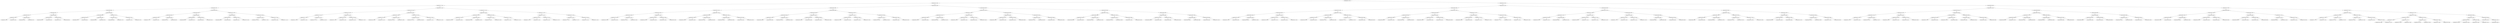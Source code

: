 digraph G{
596605006 [label="Node{data=[2971, 2971]}"]
596605006 -> 1847945960
1847945960 [label="Node{data=[2182, 2182]}"]
1847945960 -> 2043692904
2043692904 [label="Node{data=[1412, 1412]}"]
2043692904 -> 335027267
335027267 [label="Node{data=[876, 876]}"]
335027267 -> 1273846650
1273846650 [label="Node{data=[860, 860]}"]
1273846650 -> 240782021
240782021 [label="Node{data=[852, 852]}"]
240782021 -> 1976235873
1976235873 [label="Node{data=[818, 818]}"]
1976235873 -> 637794207
637794207 [label="Node{data=[785, 785]}"]
637794207 -> 118771374
118771374 [label="Node{data=[756, 756]}"]
637794207 -> 1497784491
1497784491 [label="Node{data=[799, 799]}"]
1976235873 -> 2073421085
2073421085 [label="Node{data=[850, 850]}"]
2073421085 -> 1108560639
1108560639 [label="Node{data=[849, 849]}"]
2073421085 -> 1742146861
1742146861 [label="Node{data=[851, 851]}"]
240782021 -> 234781252
234781252 [label="Node{data=[856, 856]}"]
234781252 -> 1494731755
1494731755 [label="Node{data=[854, 854]}"]
1494731755 -> 17512068
17512068 [label="Node{data=[853, 853]}"]
1494731755 -> 1584066029
1584066029 [label="Node{data=[855, 855]}"]
234781252 -> 548962366
548962366 [label="Node{data=[858, 858]}"]
548962366 -> 1192714065
1192714065 [label="Node{data=[857, 857]}"]
548962366 -> 535883297
535883297 [label="Node{data=[859, 859]}"]
1273846650 -> 377257399
377257399 [label="Node{data=[868, 868]}"]
377257399 -> 1914811958
1914811958 [label="Node{data=[864, 864]}"]
1914811958 -> 263295732
263295732 [label="Node{data=[862, 862]}"]
263295732 -> 388555973
388555973 [label="Node{data=[861, 861]}"]
263295732 -> 1649189458
1649189458 [label="Node{data=[863, 863]}"]
1914811958 -> 488847403
488847403 [label="Node{data=[866, 866]}"]
488847403 -> 503725897
503725897 [label="Node{data=[865, 865]}"]
488847403 -> 1322839680
1322839680 [label="Node{data=[867, 867]}"]
377257399 -> 1233226555
1233226555 [label="Node{data=[872, 872]}"]
1233226555 -> 1306984512
1306984512 [label="Node{data=[870, 870]}"]
1306984512 -> 1656001218
1656001218 [label="Node{data=[869, 869]}"]
1306984512 -> 1804721402
1804721402 [label="Node{data=[871, 871]}"]
1233226555 -> 772557536
772557536 [label="Node{data=[874, 874]}"]
772557536 -> 1528609377
1528609377 [label="Node{data=[873, 873]}"]
772557536 -> 502796610
502796610 [label="Node{data=[875, 875]}"]
335027267 -> 2028697611
2028697611 [label="Node{data=[892, 892]}"]
2028697611 -> 880572092
880572092 [label="Node{data=[884, 884]}"]
880572092 -> 168627680
168627680 [label="Node{data=[880, 880]}"]
168627680 -> 1461874658
1461874658 [label="Node{data=[878, 878]}"]
1461874658 -> 1957330477
1957330477 [label="Node{data=[877, 877]}"]
1461874658 -> 599011218
599011218 [label="Node{data=[879, 879]}"]
168627680 -> 1093948425
1093948425 [label="Node{data=[882, 882]}"]
1093948425 -> 95256242
95256242 [label="Node{data=[881, 881]}"]
1093948425 -> 584131388
584131388 [label="Node{data=[883, 883]}"]
880572092 -> 538656843
538656843 [label="Node{data=[888, 888]}"]
538656843 -> 1131207773
1131207773 [label="Node{data=[886, 886]}"]
1131207773 -> 769286764
769286764 [label="Node{data=[885, 885]}"]
1131207773 -> 104430632
104430632 [label="Node{data=[887, 887]}"]
538656843 -> 2086301116
2086301116 [label="Node{data=[890, 890]}"]
2086301116 -> 1509017694
1509017694 [label="Node{data=[889, 889]}"]
2086301116 -> 658905102
658905102 [label="Node{data=[891, 891]}"]
2028697611 -> 1792272626
1792272626 [label="Node{data=[1404, 1404]}"]
1792272626 -> 1170952089
1170952089 [label="Node{data=[896, 896]}"]
1170952089 -> 305126470
305126470 [label="Node{data=[894, 894]}"]
305126470 -> 87957605
87957605 [label="Node{data=[893, 893]}"]
305126470 -> 1893715016
1893715016 [label="Node{data=[895, 895]}"]
1170952089 -> 1878520397
1878520397 [label="Node{data=[912, 912]}"]
1878520397 -> 64409113
64409113 [label="Node{data=[897, 897]}"]
1878520397 -> 1998584590
1998584590 [label="Node{data=[1379, 1379]}"]
1792272626 -> 2032981033
2032981033 [label="Node{data=[1408, 1408]}"]
2032981033 -> 689513691
689513691 [label="Node{data=[1406, 1406]}"]
689513691 -> 470450663
470450663 [label="Node{data=[1405, 1405]}"]
689513691 -> 348511971
348511971 [label="Node{data=[1407, 1407]}"]
2032981033 -> 190307790
190307790 [label="Node{data=[1410, 1410]}"]
190307790 -> 1804078979
1804078979 [label="Node{data=[1409, 1409]}"]
190307790 -> 591773356
591773356 [label="Node{data=[1411, 1411]}"]
2043692904 -> 432889569
432889569 [label="Node{data=[1514, 1514]}"]
432889569 -> 742476219
742476219 [label="Node{data=[1428, 1428]}"]
742476219 -> 127840167
127840167 [label="Node{data=[1420, 1420]}"]
127840167 -> 161530150
161530150 [label="Node{data=[1416, 1416]}"]
161530150 -> 2062138533
2062138533 [label="Node{data=[1414, 1414]}"]
2062138533 -> 1556299474
1556299474 [label="Node{data=[1413, 1413]}"]
2062138533 -> 785535354
785535354 [label="Node{data=[1415, 1415]}"]
161530150 -> 569642103
569642103 [label="Node{data=[1418, 1418]}"]
569642103 -> 374308984
374308984 [label="Node{data=[1417, 1417]}"]
569642103 -> 1405032909
1405032909 [label="Node{data=[1419, 1419]}"]
127840167 -> 1868225345
1868225345 [label="Node{data=[1424, 1424]}"]
1868225345 -> 1858925929
1858925929 [label="Node{data=[1422, 1422]}"]
1858925929 -> 82506888
82506888 [label="Node{data=[1421, 1421]}"]
1858925929 -> 800126121
800126121 [label="Node{data=[1423, 1423]}"]
1868225345 -> 378118861
378118861 [label="Node{data=[1426, 1426]}"]
378118861 -> 535259848
535259848 [label="Node{data=[1425, 1425]}"]
378118861 -> 1291485960
1291485960 [label="Node{data=[1427, 1427]}"]
742476219 -> 1682387842
1682387842 [label="Node{data=[1436, 1436]}"]
1682387842 -> 1057188365
1057188365 [label="Node{data=[1432, 1432]}"]
1057188365 -> 454485519
454485519 [label="Node{data=[1430, 1430]}"]
454485519 -> 65848486
65848486 [label="Node{data=[1429, 1429]}"]
454485519 -> 1584020602
1584020602 [label="Node{data=[1431, 1431]}"]
1057188365 -> 2057135800
2057135800 [label="Node{data=[1434, 1434]}"]
2057135800 -> 1444397434
1444397434 [label="Node{data=[1433, 1433]}"]
2057135800 -> 867956458
867956458 [label="Node{data=[1435, 1435]}"]
1682387842 -> 1010668811
1010668811 [label="Node{data=[1510, 1510]}"]
1010668811 -> 763665554
763665554 [label="Node{data=[1438, 1438]}"]
763665554 -> 1165005897
1165005897 [label="Node{data=[1437, 1437]}"]
763665554 -> 697312939
697312939 [label="Node{data=[1439, 1439]}"]
1010668811 -> 2044033887
2044033887 [label="Node{data=[1512, 1512]}"]
2044033887 -> 1891371259
1891371259 [label="Node{data=[1511, 1511]}"]
2044033887 -> 825170041
825170041 [label="Node{data=[1513, 1513]}"]
432889569 -> 421713289
421713289 [label="Node{data=[2113, 2113]}"]
421713289 -> 1266637425
1266637425 [label="Node{data=[2105, 2105]}"]
1266637425 -> 1536456757
1536456757 [label="Node{data=[2018, 2018]}"]
1536456757 -> 313610222
313610222 [label="Node{data=[1974, 1974]}"]
313610222 -> 489705132
489705132 [label="Node{data=[1533, 1533]}"]
313610222 -> 741155753
741155753 [label="Node{data=[2004, 2004]}"]
1536456757 -> 1417716681
1417716681 [label="Node{data=[2069, 2069]}"]
1417716681 -> 1280723080
1280723080 [label="Node{data=[2035, 2035]}"]
1417716681 -> 1393310336
1393310336 [label="Node{data=[2087, 2087]}"]
1266637425 -> 377060131
377060131 [label="Node{data=[2109, 2109]}"]
377060131 -> 1194728654
1194728654 [label="Node{data=[2107, 2107]}"]
1194728654 -> 962203304
962203304 [label="Node{data=[2106, 2106]}"]
1194728654 -> 187755321
187755321 [label="Node{data=[2108, 2108]}"]
377060131 -> 1456290079
1456290079 [label="Node{data=[2111, 2111]}"]
1456290079 -> 569024356
569024356 [label="Node{data=[2110, 2110]}"]
1456290079 -> 1210907327
1210907327 [label="Node{data=[2112, 2112]}"]
421713289 -> 1145678240
1145678240 [label="Node{data=[2174, 2174]}"]
1145678240 -> 2079553015
2079553015 [label="Node{data=[2117, 2117]}"]
2079553015 -> 244831314
244831314 [label="Node{data=[2115, 2115]}"]
244831314 -> 566308413
566308413 [label="Node{data=[2114, 2114]}"]
244831314 -> 676108044
676108044 [label="Node{data=[2116, 2116]}"]
2079553015 -> 1223689023
1223689023 [label="Node{data=[2167, 2167]}"]
1223689023 -> 2020961079
2020961079 [label="Node{data=[2140, 2140]}"]
1223689023 -> 1349325506
1349325506 [label="Node{data=[2173, 2173]}"]
1145678240 -> 483724084
483724084 [label="Node{data=[2178, 2178]}"]
483724084 -> 1416890986
1416890986 [label="Node{data=[2176, 2176]}"]
1416890986 -> 126611200
126611200 [label="Node{data=[2175, 2175]}"]
1416890986 -> 1070077489
1070077489 [label="Node{data=[2177, 2177]}"]
483724084 -> 191899223
191899223 [label="Node{data=[2180, 2180]}"]
191899223 -> 2133019145
2133019145 [label="Node{data=[2179, 2179]}"]
191899223 -> 663243010
663243010 [label="Node{data=[2181, 2181]}"]
1847945960 -> 1477360220
1477360220 [label="Node{data=[2803, 2803]}"]
1477360220 -> 1380347284
1380347284 [label="Node{data=[2295, 2295]}"]
1380347284 -> 936384215
936384215 [label="Node{data=[2251, 2251]}"]
936384215 -> 1391827318
1391827318 [label="Node{data=[2243, 2243]}"]
1391827318 -> 2130973998
2130973998 [label="Node{data=[2186, 2186]}"]
2130973998 -> 508558743
508558743 [label="Node{data=[2184, 2184]}"]
508558743 -> 689845799
689845799 [label="Node{data=[2183, 2183]}"]
508558743 -> 1474176091
1474176091 [label="Node{data=[2185, 2185]}"]
2130973998 -> 137164523
137164523 [label="Node{data=[2241, 2241]}"]
137164523 -> 1777205564
1777205564 [label="Node{data=[2214, 2214]}"]
137164523 -> 832159016
832159016 [label="Node{data=[2242, 2242]}"]
1391827318 -> 390314940
390314940 [label="Node{data=[2247, 2247]}"]
390314940 -> 2016906257
2016906257 [label="Node{data=[2245, 2245]}"]
2016906257 -> 1632212426
1632212426 [label="Node{data=[2244, 2244]}"]
2016906257 -> 499455030
499455030 [label="Node{data=[2246, 2246]}"]
390314940 -> 391234153
391234153 [label="Node{data=[2249, 2249]}"]
391234153 -> 1396867990
1396867990 [label="Node{data=[2248, 2248]}"]
391234153 -> 2122890225
2122890225 [label="Node{data=[2250, 2250]}"]
936384215 -> 1264149682
1264149682 [label="Node{data=[2287, 2287]}"]
1264149682 -> 1375905082
1375905082 [label="Node{data=[2255, 2255]}"]
1375905082 -> 362529503
362529503 [label="Node{data=[2253, 2253]}"]
362529503 -> 779596974
779596974 [label="Node{data=[2252, 2252]}"]
362529503 -> 780876070
780876070 [label="Node{data=[2254, 2254]}"]
1375905082 -> 1776775864
1776775864 [label="Node{data=[2285, 2285]}"]
1776775864 -> 572643425
572643425 [label="Node{data=[2256, 2256]}"]
1776775864 -> 828430927
828430927 [label="Node{data=[2286, 2286]}"]
1264149682 -> 1188403020
1188403020 [label="Node{data=[2291, 2291]}"]
1188403020 -> 343232412
343232412 [label="Node{data=[2289, 2289]}"]
343232412 -> 943423395
943423395 [label="Node{data=[2288, 2288]}"]
343232412 -> 264140873
264140873 [label="Node{data=[2290, 2290]}"]
1188403020 -> 1706815749
1706815749 [label="Node{data=[2293, 2293]}"]
1706815749 -> 1527532417
1527532417 [label="Node{data=[2292, 2292]}"]
1706815749 -> 950657316
950657316 [label="Node{data=[2294, 2294]}"]
1380347284 -> 1151969864
1151969864 [label="Node{data=[2569, 2569]}"]
1151969864 -> 2124433409
2124433409 [label="Node{data=[2353, 2353]}"]
2124433409 -> 1204376599
1204376599 [label="Node{data=[2299, 2299]}"]
1204376599 -> 807288075
807288075 [label="Node{data=[2297, 2297]}"]
807288075 -> 971778730
971778730 [label="Node{data=[2296, 2296]}"]
807288075 -> 1165004246
1165004246 [label="Node{data=[2298, 2298]}"]
1204376599 -> 1209270403
1209270403 [label="Node{data=[2351, 2351]}"]
1209270403 -> 153328367
153328367 [label="Node{data=[2300, 2300]}"]
1209270403 -> 1371686939
1371686939 [label="Node{data=[2352, 2352]}"]
2124433409 -> 270365128
270365128 [label="Node{data=[2357, 2357]}"]
270365128 -> 2028305232
2028305232 [label="Node{data=[2355, 2355]}"]
2028305232 -> 1837396545
1837396545 [label="Node{data=[2354, 2354]}"]
2028305232 -> 784690554
784690554 [label="Node{data=[2356, 2356]}"]
270365128 -> 1437456987
1437456987 [label="Node{data=[2359, 2359]}"]
1437456987 -> 104928325
104928325 [label="Node{data=[2358, 2358]}"]
1437456987 -> 1209624758
1209624758 [label="Node{data=[2360, 2360]}"]
1151969864 -> 1295147634
1295147634 [label="Node{data=[2765, 2765]}"]
1295147634 -> 1987450509
1987450509 [label="Node{data=[2761, 2761]}"]
1987450509 -> 2015086394
2015086394 [label="Node{data=[2759, 2759]}"]
2015086394 -> 2068077655
2068077655 [label="Node{data=[2758, 2758]}"]
2015086394 -> 633049279
633049279 [label="Node{data=[2760, 2760]}"]
1987450509 -> 1673472251
1673472251 [label="Node{data=[2763, 2763]}"]
1673472251 -> 1169883553
1169883553 [label="Node{data=[2762, 2762]}"]
1673472251 -> 482630565
482630565 [label="Node{data=[2764, 2764]}"]
1295147634 -> 1694699242
1694699242 [label="Node{data=[2769, 2769]}"]
1694699242 -> 2145458753
2145458753 [label="Node{data=[2767, 2767]}"]
2145458753 -> 1649064469
1649064469 [label="Node{data=[2766, 2766]}"]
2145458753 -> 1550699658
1550699658 [label="Node{data=[2768, 2768]}"]
1694699242 -> 568655283
568655283 [label="Node{data=[2801, 2801]}"]
568655283 -> 1444993244
1444993244 [label="Node{data=[2800, 2800]}"]
568655283 -> 1628260895
1628260895 [label="Node{data=[2802, 2802]}"]
1477360220 -> 1404490536
1404490536 [label="Node{data=[2885, 2885]}"]
1404490536 -> 1438229896
1438229896 [label="Node{data=[2819, 2819]}"]
1438229896 -> 93282779
93282779 [label="Node{data=[2811, 2811]}"]
93282779 -> 249138887
249138887 [label="Node{data=[2807, 2807]}"]
249138887 -> 1804809127
1804809127 [label="Node{data=[2805, 2805]}"]
1804809127 -> 1931366072
1931366072 [label="Node{data=[2804, 2804]}"]
1804809127 -> 232880313
232880313 [label="Node{data=[2806, 2806]}"]
249138887 -> 1334599796
1334599796 [label="Node{data=[2809, 2809]}"]
1334599796 -> 1030781993
1030781993 [label="Node{data=[2808, 2808]}"]
1334599796 -> 1016766129
1016766129 [label="Node{data=[2810, 2810]}"]
93282779 -> 985144619
985144619 [label="Node{data=[2815, 2815]}"]
985144619 -> 379274696
379274696 [label="Node{data=[2813, 2813]}"]
379274696 -> 682942982
682942982 [label="Node{data=[2812, 2812]}"]
379274696 -> 1085509303
1085509303 [label="Node{data=[2814, 2814]}"]
985144619 -> 983073487
983073487 [label="Node{data=[2817, 2817]}"]
983073487 -> 1994466641
1994466641 [label="Node{data=[2816, 2816]}"]
983073487 -> 2034916697
2034916697 [label="Node{data=[2818, 2818]}"]
1438229896 -> 634430193
634430193 [label="Node{data=[2846, 2846]}"]
634430193 -> 1528877694
1528877694 [label="Node{data=[2823, 2823]}"]
1528877694 -> 613728230
613728230 [label="Node{data=[2821, 2821]}"]
613728230 -> 253726392
253726392 [label="Node{data=[2820, 2820]}"]
613728230 -> 796418688
796418688 [label="Node{data=[2822, 2822]}"]
1528877694 -> 1922491955
1922491955 [label="Node{data=[2825, 2825]}"]
1922491955 -> 1937513480
1937513480 [label="Node{data=[2824, 2824]}"]
1922491955 -> 15021713
15021713 [label="Node{data=[2839, 2839]}"]
634430193 -> 1826957423
1826957423 [label="Node{data=[2881, 2881]}"]
1826957423 -> 688385214
688385214 [label="Node{data=[2879, 2879]}"]
688385214 -> 973617610
973617610 [label="Node{data=[2878, 2878]}"]
688385214 -> 334549412
334549412 [label="Node{data=[2880, 2880]}"]
1826957423 -> 1452488165
1452488165 [label="Node{data=[2883, 2883]}"]
1452488165 -> 1080508821
1080508821 [label="Node{data=[2882, 2882]}"]
1452488165 -> 1004205626
1004205626 [label="Node{data=[2884, 2884]}"]
1404490536 -> 783445268
783445268 [label="Node{data=[2925, 2925]}"]
783445268 -> 1631672634
1631672634 [label="Node{data=[2917, 2917]}"]
1631672634 -> 466671470
466671470 [label="Node{data=[2889, 2889]}"]
466671470 -> 2010614024
2010614024 [label="Node{data=[2887, 2887]}"]
2010614024 -> 1244692523
1244692523 [label="Node{data=[2886, 2886]}"]
2010614024 -> 567515358
567515358 [label="Node{data=[2888, 2888]}"]
466671470 -> 1017462829
1017462829 [label="Node{data=[2915, 2915]}"]
1017462829 -> 2003894648
2003894648 [label="Node{data=[2890, 2890]}"]
1017462829 -> 957281893
957281893 [label="Node{data=[2916, 2916]}"]
1631672634 -> 69639410
69639410 [label="Node{data=[2921, 2921]}"]
69639410 -> 303300723
303300723 [label="Node{data=[2919, 2919]}"]
303300723 -> 1829878152
1829878152 [label="Node{data=[2918, 2918]}"]
303300723 -> 593680273
593680273 [label="Node{data=[2920, 2920]}"]
69639410 -> 320015875
320015875 [label="Node{data=[2923, 2923]}"]
320015875 -> 565609354
565609354 [label="Node{data=[2922, 2922]}"]
320015875 -> 1099674573
1099674573 [label="Node{data=[2924, 2924]}"]
783445268 -> 1960852018
1960852018 [label="Node{data=[2963, 2963]}"]
1960852018 -> 2131251643
2131251643 [label="Node{data=[2959, 2959]}"]
2131251643 -> 1790387971
1790387971 [label="Node{data=[2927, 2927]}"]
1790387971 -> 1992221763
1992221763 [label="Node{data=[2926, 2926]}"]
1790387971 -> 58355980
58355980 [label="Node{data=[2928, 2928]}"]
2131251643 -> 1052929361
1052929361 [label="Node{data=[2961, 2961]}"]
1052929361 -> 1839123125
1839123125 [label="Node{data=[2960, 2960]}"]
1052929361 -> 1820567481
1820567481 [label="Node{data=[2962, 2962]}"]
1960852018 -> 1008818484
1008818484 [label="Node{data=[2967, 2967]}"]
1008818484 -> 287572740
287572740 [label="Node{data=[2965, 2965]}"]
287572740 -> 175417591
175417591 [label="Node{data=[2964, 2964]}"]
287572740 -> 2067490927
2067490927 [label="Node{data=[2966, 2966]}"]
1008818484 -> 1298495173
1298495173 [label="Node{data=[2969, 2969]}"]
1298495173 -> 2087219278
2087219278 [label="Node{data=[2968, 2968]}"]
1298495173 -> 1400130596
1400130596 [label="Node{data=[2970, 2970]}"]
596605006 -> 1940667957
1940667957 [label="Node{data=[5410, 5410]}"]
1940667957 -> 362397147
362397147 [label="Node{data=[3784, 3784]}"]
362397147 -> 718030118
718030118 [label="Node{data=[3395, 3395]}"]
718030118 -> 1537751351
1537751351 [label="Node{data=[3162, 3162]}"]
1537751351 -> 1239939553
1239939553 [label="Node{data=[3059, 3059]}"]
1239939553 -> 298377827
298377827 [label="Node{data=[2992, 2992]}"]
298377827 -> 1499820041
1499820041 [label="Node{data=[2973, 2973]}"]
1499820041 -> 1126079379
1126079379 [label="Node{data=[2972, 2972]}"]
1499820041 -> 893405920
893405920 [label="Node{data=[2982, 2982]}"]
298377827 -> 1674407377
1674407377 [label="Node{data=[3026, 3026]}"]
1674407377 -> 291159193
291159193 [label="Node{data=[2999, 2999]}"]
1674407377 -> 640646946
640646946 [label="Node{data=[3040, 3040]}"]
1239939553 -> 286209613
286209613 [label="Node{data=[3158, 3158]}"]
286209613 -> 430203480
430203480 [label="Node{data=[3142, 3142]}"]
430203480 -> 1574878081
1574878081 [label="Node{data=[3126, 3126]}"]
430203480 -> 13961591
13961591 [label="Node{data=[3157, 3157]}"]
286209613 -> 1753283198
1753283198 [label="Node{data=[3160, 3160]}"]
1753283198 -> 1384965012
1384965012 [label="Node{data=[3159, 3159]}"]
1753283198 -> 2049329399
2049329399 [label="Node{data=[3161, 3161]}"]
1537751351 -> 1385195637
1385195637 [label="Node{data=[3170, 3170]}"]
1385195637 -> 1034697555
1034697555 [label="Node{data=[3166, 3166]}"]
1034697555 -> 143257393
143257393 [label="Node{data=[3164, 3164]}"]
143257393 -> 1084256039
1084256039 [label="Node{data=[3163, 3163]}"]
143257393 -> 295855238
295855238 [label="Node{data=[3165, 3165]}"]
1034697555 -> 1300804418
1300804418 [label="Node{data=[3168, 3168]}"]
1300804418 -> 180301221
180301221 [label="Node{data=[3167, 3167]}"]
1300804418 -> 1235595906
1235595906 [label="Node{data=[3169, 3169]}"]
1385195637 -> 1260480868
1260480868 [label="Node{data=[3391, 3391]}"]
1260480868 -> 1127993825
1127993825 [label="Node{data=[3172, 3172]}"]
1127993825 -> 815402534
815402534 [label="Node{data=[3171, 3171]}"]
1127993825 -> 1422891797
1422891797 [label="Node{data=[3173, 3173]}"]
1260480868 -> 350597793
350597793 [label="Node{data=[3393, 3393]}"]
350597793 -> 164420869
164420869 [label="Node{data=[3392, 3392]}"]
350597793 -> 1774655780
1774655780 [label="Node{data=[3394, 3394]}"]
718030118 -> 1106784314
1106784314 [label="Node{data=[3497, 3497]}"]
1106784314 -> 2024927774
2024927774 [label="Node{data=[3489, 3489]}"]
2024927774 -> 393882872
393882872 [label="Node{data=[3485, 3485]}"]
393882872 -> 1176832266
1176832266 [label="Node{data=[3483, 3483]}"]
1176832266 -> 1188857876
1188857876 [label="Node{data=[3465, 3465]}"]
1176832266 -> 822780883
822780883 [label="Node{data=[3484, 3484]}"]
393882872 -> 2001814758
2001814758 [label="Node{data=[3487, 3487]}"]
2001814758 -> 433221215
433221215 [label="Node{data=[3486, 3486]}"]
2001814758 -> 1005377881
1005377881 [label="Node{data=[3488, 3488]}"]
2024927774 -> 1595728332
1595728332 [label="Node{data=[3493, 3493]}"]
1595728332 -> 571992253
571992253 [label="Node{data=[3491, 3491]}"]
571992253 -> 675142198
675142198 [label="Node{data=[3490, 3490]}"]
571992253 -> 1975974009
1975974009 [label="Node{data=[3492, 3492]}"]
1595728332 -> 1298949516
1298949516 [label="Node{data=[3495, 3495]}"]
1298949516 -> 1352871580
1352871580 [label="Node{data=[3494, 3494]}"]
1298949516 -> 369730260
369730260 [label="Node{data=[3496, 3496]}"]
1106784314 -> 1414436188
1414436188 [label="Node{data=[3776, 3776]}"]
1414436188 -> 2057362012
2057362012 [label="Node{data=[3562, 3562]}"]
2057362012 -> 859757658
859757658 [label="Node{data=[3499, 3499]}"]
859757658 -> 1752881131
1752881131 [label="Node{data=[3498, 3498]}"]
859757658 -> 1220434893
1220434893 [label="Node{data=[3500, 3500]}"]
2057362012 -> 875563708
875563708 [label="Node{data=[3774, 3774]}"]
875563708 -> 1906957420
1906957420 [label="Node{data=[3773, 3773]}"]
875563708 -> 1330812989
1330812989 [label="Node{data=[3775, 3775]}"]
1414436188 -> 1963508265
1963508265 [label="Node{data=[3780, 3780]}"]
1963508265 -> 1104757726
1104757726 [label="Node{data=[3778, 3778]}"]
1104757726 -> 2125245749
2125245749 [label="Node{data=[3777, 3777]}"]
1104757726 -> 635720109
635720109 [label="Node{data=[3779, 3779]}"]
1963508265 -> 382650034
382650034 [label="Node{data=[3782, 3782]}"]
382650034 -> 486715398
486715398 [label="Node{data=[3781, 3781]}"]
382650034 -> 106722198
106722198 [label="Node{data=[3783, 3783]}"]
362397147 -> 20067273
20067273 [label="Node{data=[4963, 4963]}"]
20067273 -> 1638501899
1638501899 [label="Node{data=[4416, 4416]}"]
1638501899 -> 1763938488
1763938488 [label="Node{data=[4123, 4123]}"]
1763938488 -> 210144969
210144969 [label="Node{data=[3817, 3817]}"]
210144969 -> 473581803
473581803 [label="Node{data=[3786, 3786]}"]
473581803 -> 827217073
827217073 [label="Node{data=[3785, 3785]}"]
473581803 -> 1142793328
1142793328 [label="Node{data=[3787, 3787]}"]
210144969 -> 2085980924
2085980924 [label="Node{data=[3839, 3839]}"]
2085980924 -> 845605005
845605005 [label="Node{data=[3836, 3836]}"]
2085980924 -> 1909381548
1909381548 [label="Node{data=[3931, 3931]}"]
1763938488 -> 1490668993
1490668993 [label="Node{data=[4412, 4412]}"]
1490668993 -> 134983244
134983244 [label="Node{data=[4185, 4185]}"]
134983244 -> 220994880
220994880 [label="Node{data=[4169, 4169]}"]
134983244 -> 170440432
170440432 [label="Node{data=[4411, 4411]}"]
1490668993 -> 470406577
470406577 [label="Node{data=[4414, 4414]}"]
470406577 -> 1235575218
1235575218 [label="Node{data=[4413, 4413]}"]
470406577 -> 613327835
613327835 [label="Node{data=[4415, 4415]}"]
1638501899 -> 1809714828
1809714828 [label="Node{data=[4553, 4553]}"]
1809714828 -> 958982683
958982683 [label="Node{data=[4420, 4420]}"]
958982683 -> 1533191293
1533191293 [label="Node{data=[4418, 4418]}"]
1533191293 -> 178472113
178472113 [label="Node{data=[4417, 4417]}"]
1533191293 -> 286425351
286425351 [label="Node{data=[4419, 4419]}"]
958982683 -> 1872021772
1872021772 [label="Node{data=[4422, 4422]}"]
1872021772 -> 563861967
563861967 [label="Node{data=[4421, 4421]}"]
1872021772 -> 822970241
822970241 [label="Node{data=[4472, 4472]}"]
1809714828 -> 881996318
881996318 [label="Node{data=[4959, 4959]}"]
881996318 -> 2097627433
2097627433 [label="Node{data=[4949, 4949]}"]
2097627433 -> 36551399
36551399 [label="Node{data=[4939, 4939]}"]
2097627433 -> 1606485164
1606485164 [label="Node{data=[4958, 4958]}"]
881996318 -> 2053562248
2053562248 [label="Node{data=[4961, 4961]}"]
2053562248 -> 1026545636
1026545636 [label="Node{data=[4960, 4960]}"]
2053562248 -> 1387964452
1387964452 [label="Node{data=[4962, 4962]}"]
20067273 -> 92873403
92873403 [label="Node{data=[4979, 4979]}"]
92873403 -> 1230976797
1230976797 [label="Node{data=[4971, 4971]}"]
1230976797 -> 176965925
176965925 [label="Node{data=[4967, 4967]}"]
176965925 -> 233843672
233843672 [label="Node{data=[4965, 4965]}"]
233843672 -> 1101024295
1101024295 [label="Node{data=[4964, 4964]}"]
233843672 -> 1903652049
1903652049 [label="Node{data=[4966, 4966]}"]
176965925 -> 425383611
425383611 [label="Node{data=[4969, 4969]}"]
425383611 -> 360222883
360222883 [label="Node{data=[4968, 4968]}"]
425383611 -> 1450850143
1450850143 [label="Node{data=[4970, 4970]}"]
1230976797 -> 471976101
471976101 [label="Node{data=[4975, 4975]}"]
471976101 -> 1392585364
1392585364 [label="Node{data=[4973, 4973]}"]
1392585364 -> 44910047
44910047 [label="Node{data=[4972, 4972]}"]
1392585364 -> 99244570
99244570 [label="Node{data=[4974, 4974]}"]
471976101 -> 396156642
396156642 [label="Node{data=[4977, 4977]}"]
396156642 -> 1293091599
1293091599 [label="Node{data=[4976, 4976]}"]
396156642 -> 628630735
628630735 [label="Node{data=[4978, 4978]}"]
92873403 -> 1914015984
1914015984 [label="Node{data=[5402, 5402]}"]
1914015984 -> 59718558
59718558 [label="Node{data=[5025, 5025]}"]
59718558 -> 1456561051
1456561051 [label="Node{data=[4990, 4990]}"]
1456561051 -> 845890514
845890514 [label="Node{data=[4989, 4989]}"]
1456561051 -> 1814546303
1814546303 [label="Node{data=[4991, 4991]}"]
59718558 -> 378421934
378421934 [label="Node{data=[5400, 5400]}"]
378421934 -> 1256181351
1256181351 [label="Node{data=[5399, 5399]}"]
378421934 -> 583164221
583164221 [label="Node{data=[5401, 5401]}"]
1914015984 -> 1879852581
1879852581 [label="Node{data=[5406, 5406]}"]
1879852581 -> 351531448
351531448 [label="Node{data=[5404, 5404]}"]
351531448 -> 552319415
552319415 [label="Node{data=[5403, 5403]}"]
351531448 -> 286392094
286392094 [label="Node{data=[5405, 5405]}"]
1879852581 -> 62828151
62828151 [label="Node{data=[5408, 5408]}"]
62828151 -> 147583369
147583369 [label="Node{data=[5407, 5407]}"]
62828151 -> 1972422438
1972422438 [label="Node{data=[5409, 5409]}"]
1940667957 -> 1810317189
1810317189 [label="Node{data=[6033, 6033]}"]
1810317189 -> 492628376
492628376 [label="Node{data=[5467, 5467]}"]
492628376 -> 1254888451
1254888451 [label="Node{data=[5426, 5426]}"]
1254888451 -> 957764491
957764491 [label="Node{data=[5418, 5418]}"]
957764491 -> 1801406523
1801406523 [label="Node{data=[5414, 5414]}"]
1801406523 -> 297102561
297102561 [label="Node{data=[5412, 5412]}"]
297102561 -> 997396184
997396184 [label="Node{data=[5411, 5411]}"]
297102561 -> 821205046
821205046 [label="Node{data=[5413, 5413]}"]
1801406523 -> 570228867
570228867 [label="Node{data=[5416, 5416]}"]
570228867 -> 462791225
462791225 [label="Node{data=[5415, 5415]}"]
570228867 -> 951282269
951282269 [label="Node{data=[5417, 5417]}"]
957764491 -> 480540245
480540245 [label="Node{data=[5422, 5422]}"]
480540245 -> 1427412058
1427412058 [label="Node{data=[5420, 5420]}"]
1427412058 -> 1663463595
1663463595 [label="Node{data=[5419, 5419]}"]
1427412058 -> 1080299280
1080299280 [label="Node{data=[5421, 5421]}"]
480540245 -> 2135805847
2135805847 [label="Node{data=[5424, 5424]}"]
2135805847 -> 235549280
235549280 [label="Node{data=[5423, 5423]}"]
2135805847 -> 1585031202
1585031202 [label="Node{data=[5425, 5425]}"]
1254888451 -> 1040527474
1040527474 [label="Node{data=[5459, 5459]}"]
1040527474 -> 790982994
790982994 [label="Node{data=[5430, 5430]}"]
790982994 -> 1885593572
1885593572 [label="Node{data=[5428, 5428]}"]
1885593572 -> 1674068338
1674068338 [label="Node{data=[5427, 5427]}"]
1885593572 -> 1952017369
1952017369 [label="Node{data=[5429, 5429]}"]
790982994 -> 1894919137
1894919137 [label="Node{data=[5432, 5432]}"]
1894919137 -> 511723236
511723236 [label="Node{data=[5431, 5431]}"]
1894919137 -> 1063405463
1063405463 [label="Node{data=[5458, 5458]}"]
1040527474 -> 14349313
14349313 [label="Node{data=[5463, 5463]}"]
14349313 -> 1637251800
1637251800 [label="Node{data=[5461, 5461]}"]
1637251800 -> 2109585256
2109585256 [label="Node{data=[5460, 5460]}"]
1637251800 -> 1347295671
1347295671 [label="Node{data=[5462, 5462]}"]
14349313 -> 132351299
132351299 [label="Node{data=[5465, 5465]}"]
132351299 -> 1441890269
1441890269 [label="Node{data=[5464, 5464]}"]
132351299 -> 1164412156
1164412156 [label="Node{data=[5466, 5466]}"]
492628376 -> 1699003974
1699003974 [label="Node{data=[5959, 5959]}"]
1699003974 -> 2123818544
2123818544 [label="Node{data=[5907, 5907]}"]
2123818544 -> 541553064
541553064 [label="Node{data=[5471, 5471]}"]
541553064 -> 1509835064
1509835064 [label="Node{data=[5469, 5469]}"]
1509835064 -> 419984079
419984079 [label="Node{data=[5468, 5468]}"]
1509835064 -> 1348907192
1348907192 [label="Node{data=[5470, 5470]}"]
541553064 -> 1261916461
1261916461 [label="Node{data=[5869, 5869]}"]
1261916461 -> 1617637106
1617637106 [label="Node{data=[5543, 5543]}"]
1261916461 -> 984589882
984589882 [label="Node{data=[5895, 5895]}"]
2123818544 -> 1604919975
1604919975 [label="Node{data=[5955, 5955]}"]
1604919975 -> 786869830
786869830 [label="Node{data=[5953, 5953]}"]
786869830 -> 390273494
390273494 [label="Node{data=[5938, 5938]}"]
786869830 -> 1343943538
1343943538 [label="Node{data=[5954, 5954]}"]
1604919975 -> 1185959884
1185959884 [label="Node{data=[5957, 5957]}"]
1185959884 -> 1572822466
1572822466 [label="Node{data=[5956, 5956]}"]
1185959884 -> 1379758602
1379758602 [label="Node{data=[5958, 5958]}"]
1699003974 -> 1438358108
1438358108 [label="Node{data=[5996, 5996]}"]
1438358108 -> 288452872
288452872 [label="Node{data=[5963, 5963]}"]
288452872 -> 919039905
919039905 [label="Node{data=[5961, 5961]}"]
919039905 -> 265549393
265549393 [label="Node{data=[5960, 5960]}"]
919039905 -> 104064141
104064141 [label="Node{data=[5962, 5962]}"]
288452872 -> 470842482
470842482 [label="Node{data=[5965, 5965]}"]
470842482 -> 287810102
287810102 [label="Node{data=[5964, 5964]}"]
470842482 -> 30846781
30846781 [label="Node{data=[5966, 5966]}"]
1438358108 -> 416822278
416822278 [label="Node{data=[6029, 6029]}"]
416822278 -> 129247363
129247363 [label="Node{data=[6027, 6027]}"]
129247363 -> 724442193
724442193 [label="Node{data=[6019, 6019]}"]
129247363 -> 523628878
523628878 [label="Node{data=[6028, 6028]}"]
416822278 -> 1184145066
1184145066 [label="Node{data=[6031, 6031]}"]
1184145066 -> 1614960331
1614960331 [label="Node{data=[6030, 6030]}"]
1184145066 -> 1003815430
1003815430 [label="Node{data=[6032, 6032]}"]
1810317189 -> 190462899
190462899 [label="Node{data=[7376, 7376]}"]
190462899 -> 1775867324
1775867324 [label="Node{data=[6049, 6049]}"]
1775867324 -> 459240002
459240002 [label="Node{data=[6041, 6041]}"]
459240002 -> 134845981
134845981 [label="Node{data=[6037, 6037]}"]
134845981 -> 1381282572
1381282572 [label="Node{data=[6035, 6035]}"]
1381282572 -> 1996859535
1996859535 [label="Node{data=[6034, 6034]}"]
1381282572 -> 396892495
396892495 [label="Node{data=[6036, 6036]}"]
134845981 -> 1398131929
1398131929 [label="Node{data=[6039, 6039]}"]
1398131929 -> 619628908
619628908 [label="Node{data=[6038, 6038]}"]
1398131929 -> 2121616558
2121616558 [label="Node{data=[6040, 6040]}"]
459240002 -> 700465230
700465230 [label="Node{data=[6045, 6045]}"]
700465230 -> 1418617515
1418617515 [label="Node{data=[6043, 6043]}"]
1418617515 -> 117011711
117011711 [label="Node{data=[6042, 6042]}"]
1418617515 -> 1379752114
1379752114 [label="Node{data=[6044, 6044]}"]
700465230 -> 2035593355
2035593355 [label="Node{data=[6047, 6047]}"]
2035593355 -> 1583881776
1583881776 [label="Node{data=[6046, 6046]}"]
2035593355 -> 335271822
335271822 [label="Node{data=[6048, 6048]}"]
1775867324 -> 725345675
725345675 [label="Node{data=[6057, 6057]}"]
725345675 -> 2000148623
2000148623 [label="Node{data=[6053, 6053]}"]
2000148623 -> 1764803015
1764803015 [label="Node{data=[6051, 6051]}"]
1764803015 -> 616180936
616180936 [label="Node{data=[6050, 6050]}"]
1764803015 -> 1348047465
1348047465 [label="Node{data=[6052, 6052]}"]
2000148623 -> 434359117
434359117 [label="Node{data=[6055, 6055]}"]
434359117 -> 1982992207
1982992207 [label="Node{data=[6054, 6054]}"]
434359117 -> 60530989
60530989 [label="Node{data=[6056, 6056]}"]
725345675 -> 533570029
533570029 [label="Node{data=[6117, 6117]}"]
533570029 -> 410237178
410237178 [label="Node{data=[6115, 6115]}"]
410237178 -> 2120058060
2120058060 [label="Node{data=[6060, 6060]}"]
410237178 -> 546427107
546427107 [label="Node{data=[6116, 6116]}"]
533570029 -> 1377951701
1377951701 [label="Node{data=[6151, 6151]}"]
1377951701 -> 1460668675
1460668675 [label="Node{data=[6118, 6118]}"]
1377951701 -> 1173982409
1173982409 [label="Node{data=[7295, 7295]}"]
190462899 -> 1799445085
1799445085 [label="Node{data=[7487, 7487]}"]
1799445085 -> 935522199
935522199 [label="Node{data=[7479, 7479]}"]
935522199 -> 1624092797
1624092797 [label="Node{data=[7380, 7380]}"]
1624092797 -> 1776023401
1776023401 [label="Node{data=[7378, 7378]}"]
1776023401 -> 145349565
145349565 [label="Node{data=[7377, 7377]}"]
1776023401 -> 683090792
683090792 [label="Node{data=[7379, 7379]}"]
1624092797 -> 628371547
628371547 [label="Node{data=[7477, 7477]}"]
628371547 -> 329448227
329448227 [label="Node{data=[7476, 7476]}"]
628371547 -> 1427160793
1427160793 [label="Node{data=[7478, 7478]}"]
935522199 -> 1143827312
1143827312 [label="Node{data=[7483, 7483]}"]
1143827312 -> 1088388422
1088388422 [label="Node{data=[7481, 7481]}"]
1088388422 -> 1151397277
1151397277 [label="Node{data=[7480, 7480]}"]
1088388422 -> 337016230
337016230 [label="Node{data=[7482, 7482]}"]
1143827312 -> 995093183
995093183 [label="Node{data=[7485, 7485]}"]
995093183 -> 12686813
12686813 [label="Node{data=[7484, 7484]}"]
995093183 -> 1129204829
1129204829 [label="Node{data=[7486, 7486]}"]
1799445085 -> 1683139287
1683139287 [label="Node{data=[7527, 7527]}"]
1683139287 -> 537702128
537702128 [label="Node{data=[7519, 7519]}"]
537702128 -> 753907793
753907793 [label="Node{data=[7515, 7515]}"]
753907793 -> 494019893
494019893 [label="Node{data=[7513, 7513]}"]
494019893 -> 1820799070
1820799070 [label="Node{data=[7488, 7488]}"]
494019893 -> 700020752
700020752 [label="Node{data=[7514, 7514]}"]
753907793 -> 2017816646
2017816646 [label="Node{data=[7517, 7517]}"]
2017816646 -> 1955768822
1955768822 [label="Node{data=[7516, 7516]}"]
2017816646 -> 558002938
558002938 [label="Node{data=[7518, 7518]}"]
537702128 -> 1129969466
1129969466 [label="Node{data=[7523, 7523]}"]
1129969466 -> 281901143
281901143 [label="Node{data=[7521, 7521]}"]
281901143 -> 1903279777
1903279777 [label="Node{data=[7520, 7520]}"]
281901143 -> 1133955031
1133955031 [label="Node{data=[7522, 7522]}"]
1129969466 -> 1341786296
1341786296 [label="Node{data=[7525, 7525]}"]
1341786296 -> 881778384
881778384 [label="Node{data=[7524, 7524]}"]
1341786296 -> 1224145494
1224145494 [label="Node{data=[7526, 7526]}"]
1683139287 -> 1034626272
1034626272 [label="Node{data=[8016, 8016]}"]
1034626272 -> 571163685
571163685 [label="Node{data=[7679, 7679]}"]
571163685 -> 1622243050
1622243050 [label="Node{data=[7588, 7588]}"]
1622243050 -> 527045856
527045856 [label="Node{data=[7528, 7528]}"]
1622243050 -> 2063773641
2063773641 [label="Node{data=[7634, 7634]}"]
571163685 -> 64022240
64022240 [label="Node{data=[7980, 7980]}"]
64022240 -> 1748883030
1748883030 [label="Node{data=[7933, 7933]}"]
64022240 -> 658440869
658440869 [label="Node{data=[8011, 8011]}"]
1034626272 -> 1227722092
1227722092 [label="Node{data=[8820, 8820]}"]
1227722092 -> 1305384271
1305384271 [label="Node{data=[8042, 8042]}"]
1227722092 -> 1271358918
1271358918 [label="Node{data=[9181, 9181]}"]
1271358918 -> 347237425
347237425 [label="Node{data=[9318, 9318]}"]
}